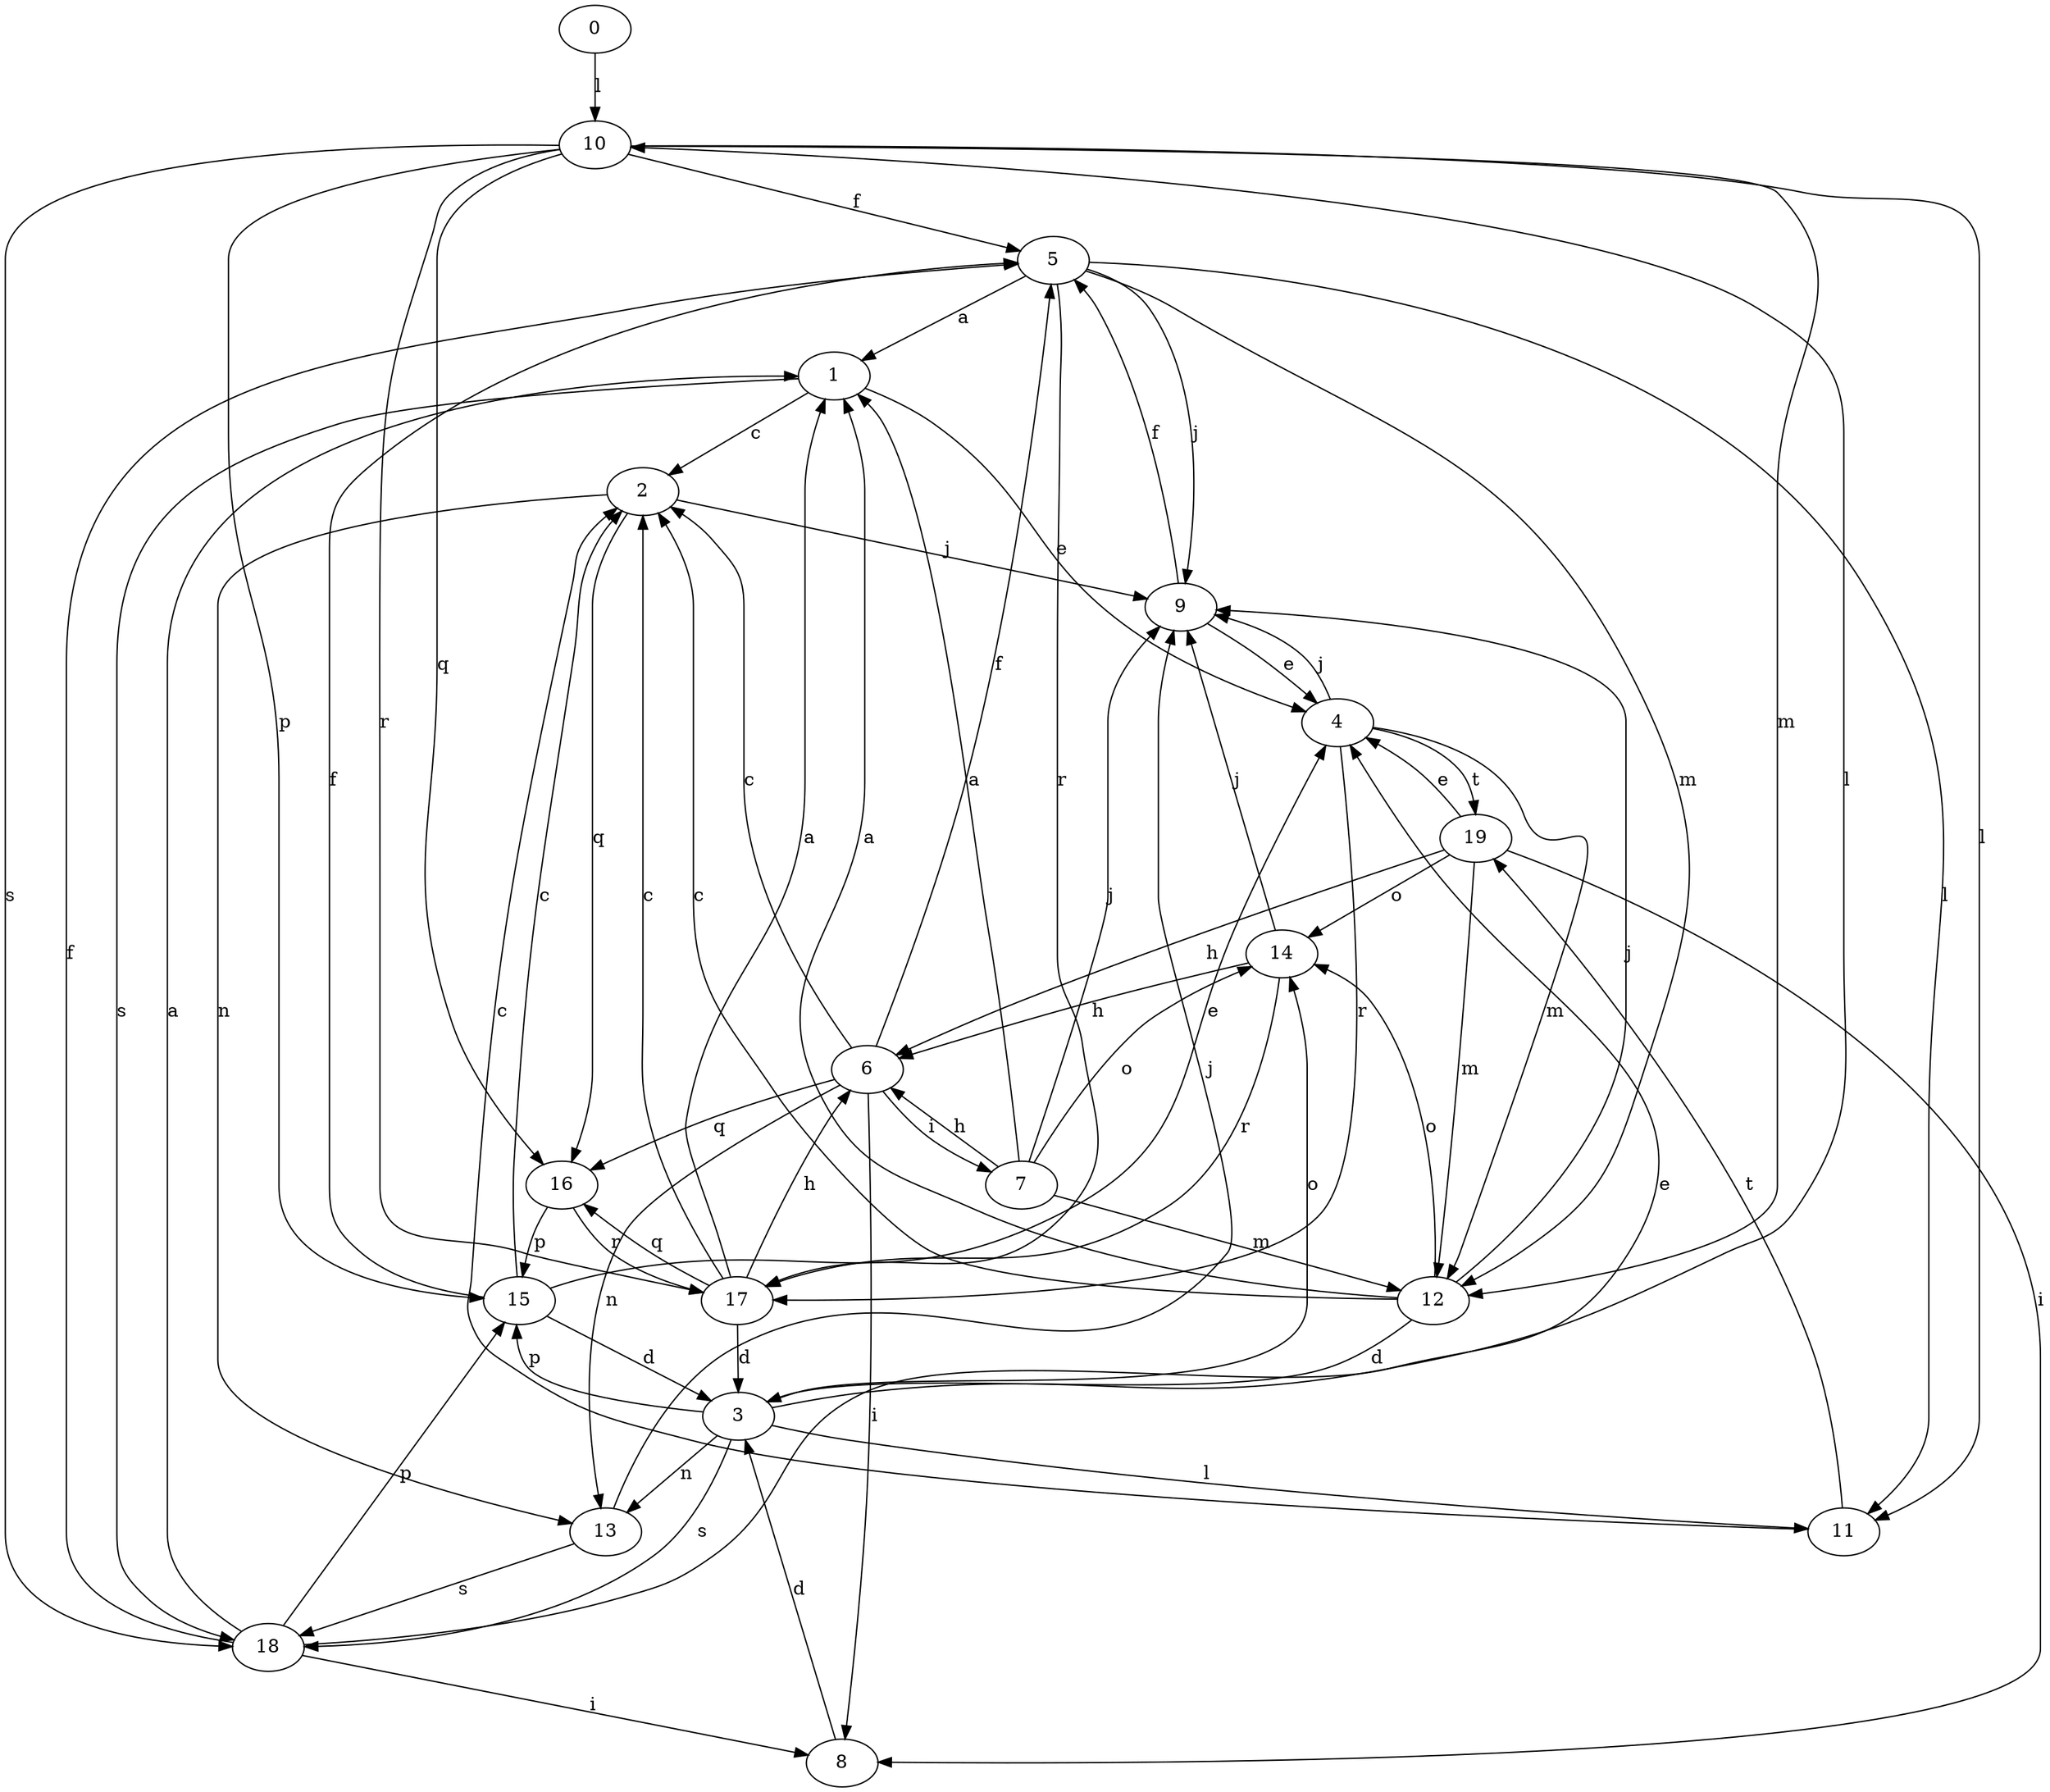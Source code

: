 strict digraph  {
0;
1;
2;
3;
4;
5;
6;
7;
8;
9;
10;
11;
12;
13;
14;
15;
16;
17;
18;
19;
0 -> 10  [label=l];
1 -> 2  [label=c];
1 -> 4  [label=e];
1 -> 18  [label=s];
2 -> 9  [label=j];
2 -> 13  [label=n];
2 -> 16  [label=q];
3 -> 10  [label=l];
3 -> 11  [label=l];
3 -> 13  [label=n];
3 -> 14  [label=o];
3 -> 15  [label=p];
3 -> 18  [label=s];
4 -> 9  [label=j];
4 -> 12  [label=m];
4 -> 17  [label=r];
4 -> 19  [label=t];
5 -> 1  [label=a];
5 -> 9  [label=j];
5 -> 11  [label=l];
5 -> 12  [label=m];
5 -> 17  [label=r];
6 -> 2  [label=c];
6 -> 5  [label=f];
6 -> 7  [label=i];
6 -> 8  [label=i];
6 -> 13  [label=n];
6 -> 16  [label=q];
7 -> 1  [label=a];
7 -> 6  [label=h];
7 -> 9  [label=j];
7 -> 12  [label=m];
7 -> 14  [label=o];
8 -> 3  [label=d];
9 -> 4  [label=e];
9 -> 5  [label=f];
10 -> 5  [label=f];
10 -> 11  [label=l];
10 -> 12  [label=m];
10 -> 15  [label=p];
10 -> 16  [label=q];
10 -> 17  [label=r];
10 -> 18  [label=s];
11 -> 2  [label=c];
11 -> 19  [label=t];
12 -> 1  [label=a];
12 -> 2  [label=c];
12 -> 3  [label=d];
12 -> 9  [label=j];
12 -> 14  [label=o];
13 -> 9  [label=j];
13 -> 18  [label=s];
14 -> 6  [label=h];
14 -> 9  [label=j];
14 -> 17  [label=r];
15 -> 2  [label=c];
15 -> 3  [label=d];
15 -> 4  [label=e];
15 -> 5  [label=f];
16 -> 15  [label=p];
16 -> 17  [label=r];
17 -> 1  [label=a];
17 -> 2  [label=c];
17 -> 3  [label=d];
17 -> 6  [label=h];
17 -> 16  [label=q];
18 -> 1  [label=a];
18 -> 4  [label=e];
18 -> 5  [label=f];
18 -> 8  [label=i];
18 -> 15  [label=p];
19 -> 4  [label=e];
19 -> 6  [label=h];
19 -> 8  [label=i];
19 -> 12  [label=m];
19 -> 14  [label=o];
}
